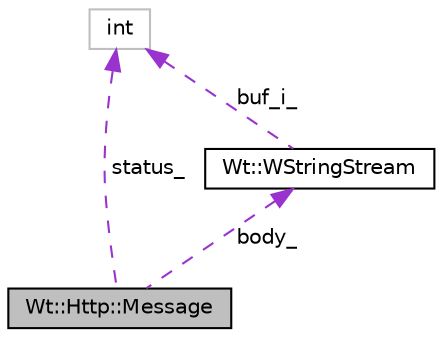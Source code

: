 digraph "Wt::Http::Message"
{
 // LATEX_PDF_SIZE
  edge [fontname="Helvetica",fontsize="10",labelfontname="Helvetica",labelfontsize="10"];
  node [fontname="Helvetica",fontsize="10",shape=record];
  Node1 [label="Wt::Http::Message",height=0.2,width=0.4,color="black", fillcolor="grey75", style="filled", fontcolor="black",tooltip="An HTTP client message (request or response)."];
  Node2 -> Node1 [dir="back",color="darkorchid3",fontsize="10",style="dashed",label=" status_" ,fontname="Helvetica"];
  Node2 [label="int",height=0.2,width=0.4,color="grey75", fillcolor="white", style="filled",tooltip=" "];
  Node3 -> Node1 [dir="back",color="darkorchid3",fontsize="10",style="dashed",label=" body_" ,fontname="Helvetica"];
  Node3 [label="Wt::WStringStream",height=0.2,width=0.4,color="black", fillcolor="white", style="filled",URL="$classWt_1_1WStringStream.html",tooltip=" "];
  Node2 -> Node3 [dir="back",color="darkorchid3",fontsize="10",style="dashed",label=" buf_i_" ,fontname="Helvetica"];
}
